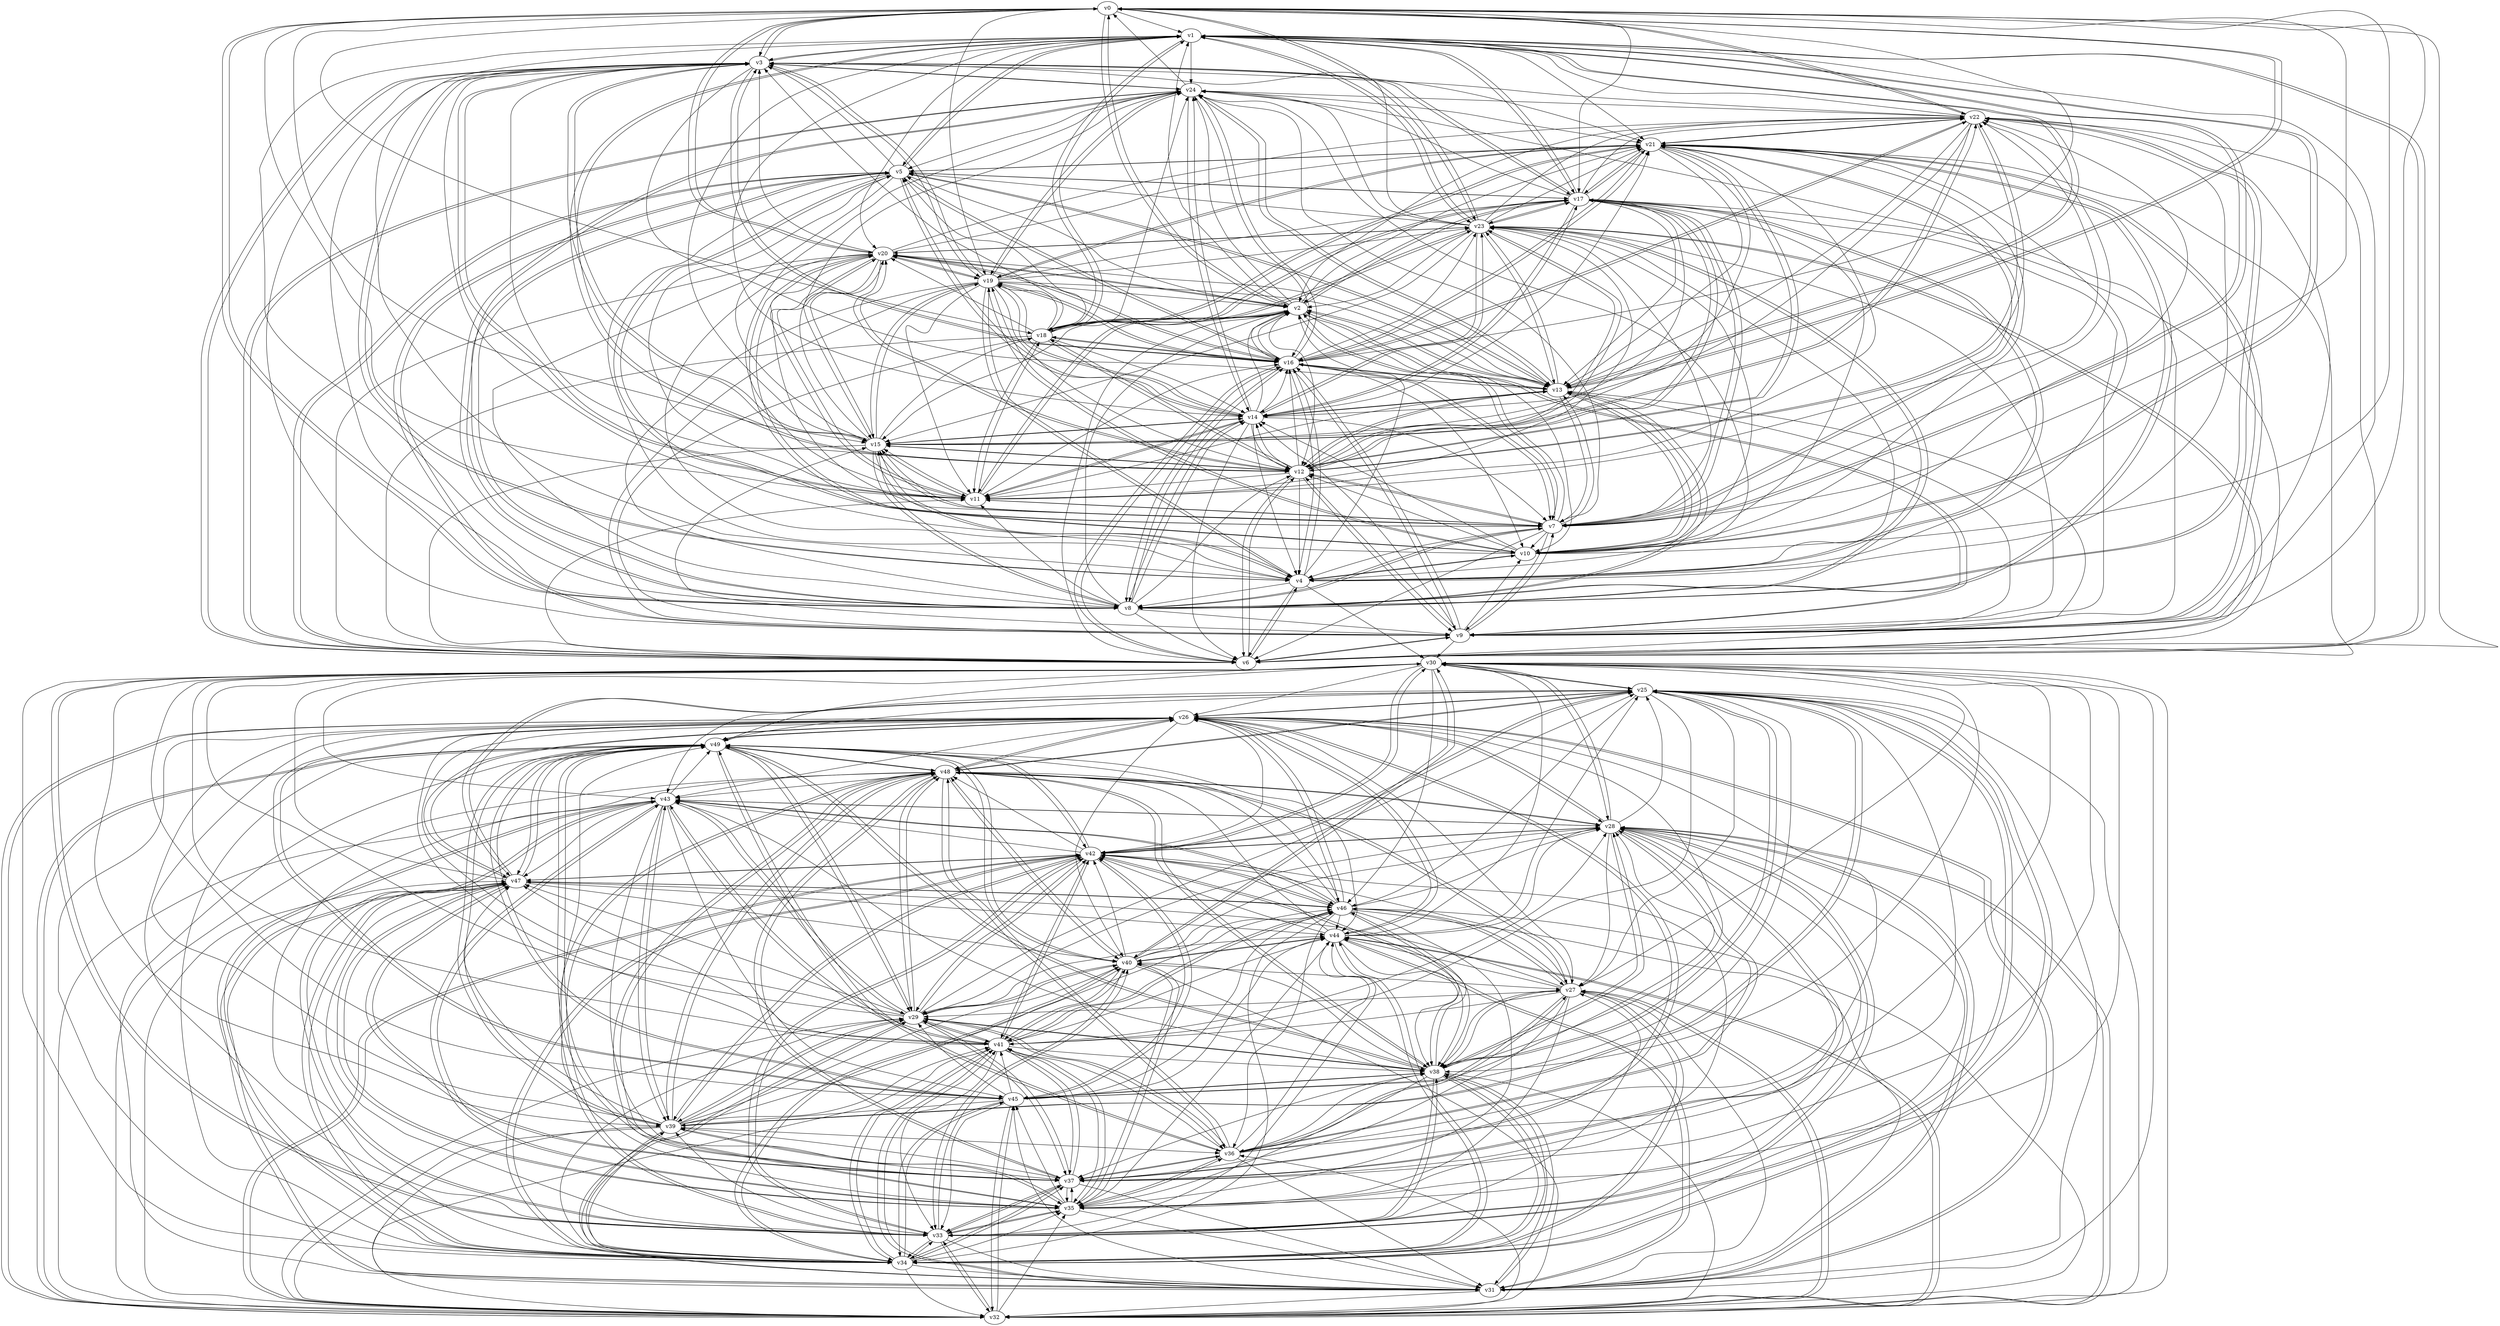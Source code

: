 digraph buchi_test067 {
    v0 [name="v0", player=1, priority=0];
    v1 [name="v1", player=1, priority=1];
    v2 [name="v2", player=1, priority=0];
    v3 [name="v3", player=0, priority=0];
    v4 [name="v4", player=1, priority=1];
    v5 [name="v5", player=0, priority=0];
    v6 [name="v6", player=1, priority=1];
    v7 [name="v7", player=1, priority=1];
    v8 [name="v8", player=1, priority=1];
    v9 [name="v9", player=1, priority=0];
    v10 [name="v10", player=1, priority=0];
    v11 [name="v11", player=1, priority=0];
    v12 [name="v12", player=0, priority=1];
    v13 [name="v13", player=1, priority=0];
    v14 [name="v14", player=1, priority=1];
    v15 [name="v15", player=0, priority=0];
    v16 [name="v16", player=1, priority=1];
    v17 [name="v17", player=1, priority=0];
    v18 [name="v18", player=1, priority=1];
    v19 [name="v19", player=1, priority=0];
    v20 [name="v20", player=1, priority=0];
    v21 [name="v21", player=1, priority=1];
    v22 [name="v22", player=1, priority=1];
    v23 [name="v23", player=0, priority=0];
    v24 [name="v24", player=1, priority=0];
    v25 [name="v25", player=1, priority=1];
    v26 [name="v26", player=0, priority=1];
    v27 [name="v27", player=0, priority=1];
    v28 [name="v28", player=0, priority=1];
    v29 [name="v29", player=1, priority=1];
    v30 [name="v30", player=0, priority=0];
    v31 [name="v31", player=1, priority=0];
    v32 [name="v32", player=0, priority=0];
    v33 [name="v33", player=0, priority=1];
    v34 [name="v34", player=0, priority=1];
    v35 [name="v35", player=0, priority=1];
    v36 [name="v36", player=1, priority=0];
    v37 [name="v37", player=1, priority=0];
    v38 [name="v38", player=1, priority=0];
    v39 [name="v39", player=0, priority=0];
    v40 [name="v40", player=0, priority=1];
    v41 [name="v41", player=0, priority=1];
    v42 [name="v42", player=0, priority=1];
    v43 [name="v43", player=0, priority=1];
    v44 [name="v44", player=0, priority=0];
    v45 [name="v45", player=0, priority=1];
    v46 [name="v46", player=1, priority=0];
    v47 [name="v47", player=0, priority=0];
    v48 [name="v48", player=0, priority=0];
    v49 [name="v49", player=1, priority=0];
    v7 -> v17;
    v18 -> v17;
    v8 -> v0;
    v48 -> v36;
    v8 -> v9;
    v19 -> v9;
    v11 -> v5;
    v29 -> v41;
    v40 -> v41;
    v11 -> v14;
    v0 -> v23;
    v11 -> v23;
    v41 -> v33;
    v41 -> v42;
    v4 -> v2;
    v33 -> v38;
    v44 -> v38;
    v25 -> v34;
    v25 -> v43;
    v3 -> v6;
    v3 -> v15;
    v14 -> v15;
    v45 -> v30;
    v3 -> v24;
    v14 -> v24;
    v37 -> v26;
    v37 -> v35;
    v15 -> v7;
    v18 -> v3;
    v7 -> v12;
    v18 -> v12;
    v26 -> v25;
    v36 -> v48;
    v7 -> v21;
    v18 -> v21;
    v40 -> v27;
    v19 -> v4;
    v48 -> v40;
    v11 -> v0;
    v29 -> v36;
    v48 -> v49;
    v0 -> v9;
    v41 -> v28;
    v10 -> v22;
    v41 -> v37;
    v33 -> v42;
    v44 -> v42;
    v25 -> v38;
    v3 -> v1;
    v22 -> v14;
    v25 -> v47;
    v34 -> v25;
    v45 -> v25;
    v3 -> v19;
    v14 -> v19;
    v47 -> v34;
    v15 -> v11;
    v7 -> v16;
    v18 -> v16;
    v28 -> v48;
    v48 -> v26;
    v48 -> v35;
    v21 -> v18;
    v29 -> v31;
    v29 -> v40;
    v29 -> v49;
    v40 -> v49;
    v2 -> v13;
    v33 -> v28;
    v44 -> v28;
    v33 -> v37;
    v22 -> v0;
    v25 -> v33;
    v22 -> v9;
    v25 -> v42;
    v14 -> v5;
    v32 -> v41;
    v43 -> v41;
    v14 -> v23;
    v36 -> v29;
    v15 -> v6;
    v28 -> v25;
    v7 -> v2;
    v18 -> v2;
    v36 -> v38;
    v7 -> v11;
    v18 -> v11;
    v9 -> v30;
    v28 -> v43;
    v21 -> v13;
    v6 -> v24;
    v29 -> v26;
    v48 -> v39;
    v21 -> v22;
    v40 -> v35;
    v29 -> v44;
    v40 -> v44;
    v10 -> v3;
    v10 -> v12;
    v39 -> v48;
    v10 -> v21;
    v2 -> v17;
    v3 -> v0;
    v32 -> v36;
    v22 -> v13;
    v3 -> v9;
    v32 -> v45;
    v43 -> v45;
    v35 -> v41;
    v47 -> v33;
    v28 -> v29;
    v47 -> v42;
    v28 -> v38;
    v48 -> v25;
    v21 -> v8;
    v48 -> v34;
    v21 -> v17;
    v29 -> v30;
    v40 -> v30;
    v39 -> v43;
    v2 -> v12;
    v2 -> v21;
    v22 -> v8;
    v3 -> v4;
    v14 -> v4;
    v35 -> v36;
    v32 -> v49;
    v43 -> v49;
    v35 -> v45;
    v17 -> v15;
    v36 -> v28;
    v17 -> v24;
    v36 -> v37;
    v47 -> v37;
    v28 -> v33;
    v47 -> v46;
    v28 -> v42;
    v6 -> v5;
    v21 -> v12;
    v6 -> v23;
    v29 -> v25;
    v39 -> v29;
    v39 -> v47;
    v2 -> v7;
    v2 -> v16;
    v24 -> v13;
    v32 -> v26;
    v24 -> v22;
    v32 -> v35;
    v16 -> v18;
    v43 -> v35;
    v35 -> v31;
    v32 -> v44;
    v35 -> v40;
    v17 -> v1;
    v35 -> v49;
    v17 -> v10;
    v5 -> v8;
    v9 -> v6;
    v5 -> v17;
    v9 -> v15;
    v9 -> v24;
    v28 -> v37;
    v6 -> v9;
    v21 -> v7;
    v27 -> v41;
    v42 -> v39;
    v21 -> v16;
    v30 -> v46;
    v42 -> v48;
    v31 -> v29;
    v39 -> v42;
    v31 -> v38;
    v2 -> v11;
    v31 -> v47;
    v4 -> v30;
    v13 -> v8;
    v24 -> v8;
    v1 -> v15;
    v32 -> v30;
    v16 -> v13;
    v1 -> v24;
    v43 -> v39;
    v16 -> v22;
    v5 -> v3;
    v17 -> v5;
    v46 -> v41;
    v9 -> v1;
    v17 -> v14;
    v9 -> v10;
    v38 -> v46;
    v5 -> v21;
    v17 -> v23;
    v6 -> v4;
    v42 -> v25;
    v27 -> v36;
    v42 -> v34;
    v42 -> v43;
    v20 -> v15;
    v12 -> v20;
    v23 -> v20;
    v39 -> v46;
    v24 -> v3;
    v1 -> v10;
    v13 -> v12;
    v16 -> v8;
    v24 -> v21;
    v43 -> v34;
    v35 -> v30;
    v46 -> v27;
    v46 -> v36;
    v38 -> v32;
    v49 -> v32;
    v5 -> v7;
    v17 -> v9;
    v9 -> v5;
    v5 -> v16;
    v9 -> v14;
    v26 -> v48;
    v42 -> v29;
    v42 -> v38;
    v42 -> v47;
    v20 -> v10;
    v12 -> v6;
    v23 -> v6;
    v20 -> v19;
    v39 -> v32;
    v12 -> v15;
    v23 -> v15;
    v31 -> v28;
    v39 -> v41;
    v23 -> v24;
    v1 -> v5;
    v13 -> v7;
    v24 -> v7;
    v16 -> v3;
    v34 -> v39;
    v1 -> v14;
    v13 -> v16;
    v24 -> v16;
    v45 -> v39;
    v1 -> v23;
    v16 -> v21;
    v46 -> v31;
    v38 -> v27;
    v5 -> v2;
    v17 -> v4;
    v49 -> v36;
    v46 -> v49;
    v26 -> v43;
    v38 -> v45;
    v49 -> v45;
    v8 -> v13;
    v19 -> v13;
    v8 -> v22;
    v27 -> v35;
    v0 -> v18;
    v11 -> v18;
    v30 -> v31;
    v42 -> v33;
    v27 -> v44;
    v30 -> v40;
    v12 -> v1;
    v23 -> v1;
    v30 -> v49;
    v41 -> v46;
    v20 -> v23;
    v4 -> v6;
    v31 -> v32;
    v4 -> v15;
    v13 -> v2;
    v45 -> v34;
    v13 -> v11;
    v24 -> v11;
    v16 -> v7;
    v34 -> v43;
    v1 -> v18;
    v37 -> v39;
    v37 -> v48;
    v46 -> v26;
    v15 -> v20;
    v46 -> v35;
    v38 -> v31;
    v49 -> v31;
    v5 -> v6;
    v46 -> v44;
    v26 -> v38;
    v38 -> v40;
    v49 -> v40;
    v26 -> v47;
    v38 -> v49;
    v19 -> v8;
    v19 -> v17;
    v27 -> v30;
    v0 -> v13;
    v30 -> v26;
    v42 -> v28;
    v0 -> v22;
    v11 -> v22;
    v20 -> v0;
    v23 -> v5;
    v4 -> v1;
    v12 -> v14;
    v23 -> v14;
    v4 -> v10;
    v12 -> v23;
    v4 -> v19;
    v34 -> v29;
    v45 -> v29;
    v24 -> v6;
    v37 -> v25;
    v16 -> v2;
    v34 -> v38;
    v1 -> v13;
    v37 -> v34;
    v45 -> v38;
    v34 -> v47;
    v15 -> v24;
    v49 -> v26;
    v18 -> v20;
    v26 -> v33;
    v38 -> v35;
    v49 -> v44;
    v8 -> v3;
    v19 -> v3;
    v8 -> v12;
    v19 -> v12;
    v0 -> v8;
    v8 -> v21;
    v19 -> v21;
    v0 -> v17;
    v20 -> v4;
    v23 -> v0;
    v33 -> v32;
    v44 -> v32;
    v12 -> v9;
    v23 -> v9;
    v23 -> v18;
    v25 -> v46;
    v34 -> v33;
    v45 -> v33;
    v37 -> v29;
    v34 -> v42;
    v45 -> v42;
    v37 -> v47;
    v7 -> v6;
    v18 -> v6;
    v15 -> v19;
    v7 -> v15;
    v26 -> v28;
    v18 -> v24;
    v26 -> v37;
    v26 -> v46;
    v8 -> v7;
    v48 -> v43;
    v0 -> v3;
    v11 -> v3;
    v8 -> v16;
    v19 -> v16;
    v29 -> v39;
    v29 -> v48;
    v40 -> v48;
    v30 -> v25;
    v41 -> v31;
    v33 -> v27;
    v12 -> v4;
    v41 -> v40;
    v25 -> v32;
    v25 -> v41;
    v3 -> v13;
    v14 -> v13;
    v34 -> v28;
    v45 -> v28;
    v34 -> v37;
    v37 -> v33;
    v7 -> v1;
    v18 -> v1;
    v15 -> v14;
    v7 -> v10;
    v49 -> v25;
    v18 -> v19;
    v26 -> v32;
    v48 -> v29;
    v8 -> v2;
    v19 -> v2;
    v48 -> v38;
    v40 -> v34;
    v8 -> v11;
    v19 -> v11;
    v0 -> v7;
    v11 -> v7;
    v29 -> v43;
    v11 -> v16;
    v10 -> v20;
    v41 -> v35;
    v33 -> v31;
    v44 -> v31;
    v41 -> v44;
    v25 -> v27;
    v33 -> v40;
    v22 -> v3;
    v44 -> v40;
    v22 -> v12;
    v14 -> v8;
    v22 -> v21;
    v3 -> v17;
    v14 -> v17;
    v45 -> v32;
    v37 -> v28;
    v7 -> v5;
    v18 -> v5;
    v15 -> v18;
    v36 -> v41;
    v18 -> v14;
    v18 -> v23;
    v48 -> v33;
    v40 -> v29;
    v0 -> v2;
    v11 -> v2;
    v29 -> v38;
    v29 -> v47;
    v41 -> v30;
    v44 -> v26;
    v2 -> v20;
    v33 -> v35;
    v44 -> v35;
    v25 -> v31;
    v33 -> v44;
    v22 -> v16;
    v3 -> v12;
    v14 -> v12;
    v32 -> v48;
    v3 -> v21;
    v14 -> v21;
    v36 -> v27;
    v15 -> v4;
    v28 -> v32;
    v7 -> v9;
    v18 -> v9;
    v48 -> v28;
    v21 -> v11;
    v48 -> v37;
    v40 -> v33;
    v29 -> v42;
    v40 -> v42;
    v10 -> v1;
    v2 -> v6;
    v10 -> v19;
    v2 -> v15;
    v33 -> v30;
    v44 -> v30;
    v2 -> v24;
    v25 -> v26;
    v22 -> v2;
    v14 -> v7;
    v35 -> v39;
    v3 -> v16;
    v14 -> v16;
    v35 -> v48;
    v17 -> v18;
    v36 -> v31;
    v47 -> v31;
    v28 -> v27;
    v7 -> v4;
    v47 -> v40;
    v28 -> v36;
    v36 -> v49;
    v47 -> v49;
    v6 -> v17;
    v21 -> v15;
    v40 -> v28;
    v29 -> v37;
    v2 -> v1;
    v10 -> v14;
    v2 -> v10;
    v10 -> v23;
    v44 -> v25;
    v32 -> v29;
    v43 -> v29;
    v22 -> v6;
    v14 -> v2;
    v3 -> v11;
    v14 -> v11;
    v32 -> v47;
    v35 -> v43;
    v43 -> v47;
    v17 -> v13;
    v36 -> v26;
    v47 -> v26;
    v17 -> v22;
    v36 -> v35;
    v47 -> v35;
    v28 -> v31;
    v36 -> v44;
    v47 -> v44;
    v6 -> v3;
    v6 -> v12;
    v48 -> v27;
    v6 -> v21;
    v21 -> v19;
    v40 -> v32;
    v10 -> v0;
    v39 -> v36;
    v31 -> v41;
    v22 -> v1;
    v13 -> v20;
    v32 -> v33;
    v43 -> v33;
    v14 -> v6;
    v32 -> v42;
    v35 -> v47;
    v5 -> v15;
    v36 -> v30;
    v47 -> v30;
    v28 -> v26;
    v28 -> v35;
    v21 -> v5;
    v6 -> v16;
    v27 -> v48;
    v42 -> v46;
    v39 -> v31;
    v31 -> v27;
    v10 -> v4;
    v39 -> v40;
    v2 -> v0;
    v10 -> v13;
    v39 -> v49;
    v2 -> v9;
    v31 -> v45;
    v13 -> v6;
    v2 -> v18;
    v32 -> v28;
    v43 -> v28;
    v13 -> v24;
    v43 -> v37;
    v16 -> v20;
    v35 -> v33;
    v32 -> v46;
    v43 -> v46;
    v5 -> v1;
    v17 -> v3;
    v17 -> v12;
    v46 -> v48;
    v47 -> v25;
    v17 -> v21;
    v28 -> v30;
    v27 -> v34;
    v6 -> v11;
    v42 -> v32;
    v21 -> v9;
    v30 -> v39;
    v42 -> v41;
    v39 -> v26;
    v20 -> v22;
    v39 -> v35;
    v12 -> v18;
    v4 -> v23;
    v13 -> v1;
    v1 -> v8;
    v13 -> v10;
    v16 -> v6;
    v1 -> v17;
    v24 -> v19;
    v43 -> v32;
    v16 -> v24;
    v35 -> v37;
    v46 -> v34;
    v17 -> v7;
    v46 -> v43;
    v49 -> v39;
    v5 -> v14;
    v9 -> v12;
    v38 -> v48;
    v49 -> v48;
    v9 -> v21;
    v27 -> v29;
    v27 -> v38;
    v30 -> v34;
    v27 -> v47;
    v30 -> v43;
    v42 -> v45;
    v12 -> v13;
    v23 -> v13;
    v31 -> v26;
    v12 -> v22;
    v23 -> v22;
    v31 -> v44;
    v1 -> v3;
    v13 -> v5;
    v24 -> v5;
    v1 -> v12;
    v13 -> v14;
    v24 -> v14;
    v16 -> v10;
    v32 -> v27;
    v1 -> v21;
    v13 -> v23;
    v45 -> v46;
    v16 -> v19;
    v38 -> v25;
    v17 -> v2;
    v46 -> v38;
    v38 -> v34;
    v5 -> v9;
    v46 -> v47;
    v9 -> v7;
    v26 -> v41;
    v38 -> v43;
    v9 -> v16;
    v6 -> v1;
    v8 -> v20;
    v19 -> v20;
    v27 -> v42;
    v30 -> v38;
    v20 -> v3;
    v42 -> v49;
    v20 -> v12;
    v39 -> v25;
    v23 -> v8;
    v20 -> v21;
    v39 -> v34;
    v12 -> v17;
    v23 -> v17;
    v4 -> v22;
    v13 -> v0;
    v24 -> v0;
    v34 -> v32;
    v1 -> v7;
    v13 -> v9;
    v16 -> v5;
    v34 -> v41;
    v45 -> v41;
    v16 -> v23;
    v26 -> v27;
    v38 -> v29;
    v5 -> v4;
    v46 -> v42;
    v49 -> v29;
    v9 -> v2;
    v49 -> v38;
    v5 -> v13;
    v26 -> v45;
    v49 -> v47;
    v8 -> v6;
    v8 -> v15;
    v19 -> v15;
    v8 -> v24;
    v19 -> v24;
    v27 -> v37;
    v0 -> v20;
    v11 -> v20;
    v30 -> v33;
    v42 -> v26;
    v27 -> v46;
    v42 -> v35;
    v30 -> v42;
    v20 -> v7;
    v23 -> v3;
    v20 -> v16;
    v23 -> v12;
    v4 -> v8;
    v12 -> v21;
    v23 -> v21;
    v4 -> v17;
    v34 -> v27;
    v24 -> v4;
    v16 -> v0;
    v16 -> v9;
    v34 -> v45;
    v1 -> v20;
    v37 -> v41;
    v46 -> v28;
    v15 -> v22;
    v26 -> v31;
    v38 -> v33;
    v26 -> v40;
    v38 -> v42;
    v49 -> v42;
    v26 -> v49;
    v19 -> v10;
    v0 -> v6;
    v27 -> v32;
    v0 -> v15;
    v11 -> v15;
    v30 -> v28;
    v42 -> v30;
    v30 -> v37;
    v20 -> v2;
    v41 -> v34;
    v20 -> v11;
    v12 -> v7;
    v23 -> v7;
    v41 -> v43;
    v4 -> v3;
    v33 -> v39;
    v12 -> v16;
    v33 -> v48;
    v44 -> v48;
    v4 -> v21;
    v34 -> v31;
    v1 -> v6;
    v16 -> v4;
    v34 -> v40;
    v37 -> v36;
    v34 -> v49;
    v45 -> v49;
    v15 -> v8;
    v7 -> v13;
    v38 -> v28;
    v7 -> v22;
    v38 -> v37;
    v49 -> v37;
    v26 -> v44;
    v8 -> v5;
    v0 -> v1;
    v8 -> v14;
    v19 -> v14;
    v40 -> v46;
    v8 -> v23;
    v19 -> v23;
    v0 -> v19;
    v41 -> v29;
    v20 -> v6;
    v33 -> v25;
    v23 -> v2;
    v41 -> v38;
    v33 -> v34;
    v44 -> v34;
    v12 -> v11;
    v25 -> v30;
    v41 -> v47;
    v33 -> v43;
    v25 -> v39;
    v4 -> v16;
    v22 -> v15;
    v25 -> v48;
    v34 -> v26;
    v45 -> v26;
    v34 -> v35;
    v37 -> v31;
    v34 -> v44;
    v45 -> v44;
    v15 -> v3;
    v37 -> v49;
    v15 -> v12;
    v7 -> v8;
}
